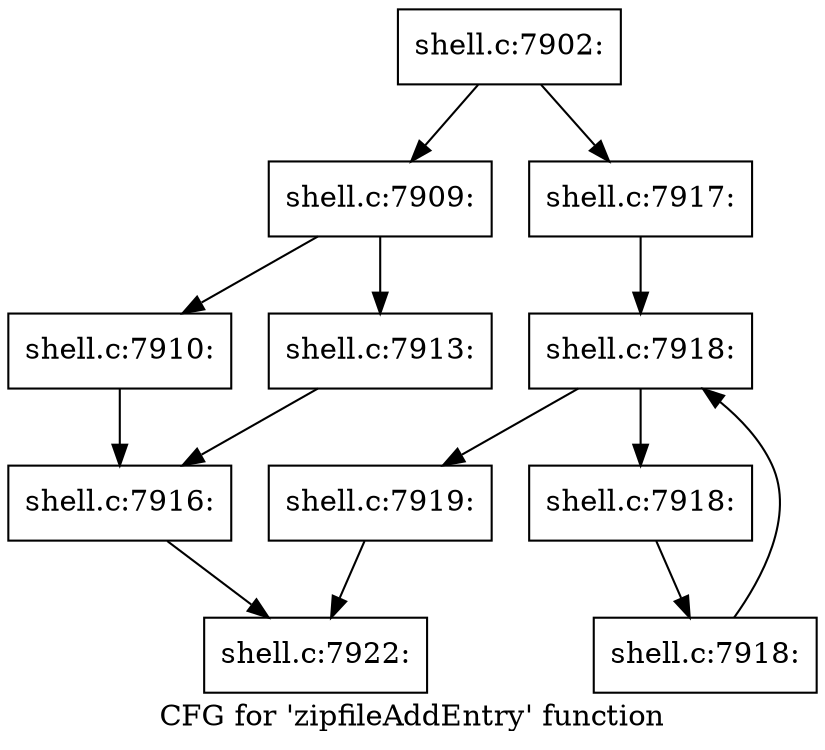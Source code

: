 digraph "CFG for 'zipfileAddEntry' function" {
	label="CFG for 'zipfileAddEntry' function";

	Node0x560276af50e0 [shape=record,label="{shell.c:7902:}"];
	Node0x560276af50e0 -> Node0x560276b027d0;
	Node0x560276af50e0 -> Node0x560276b02870;
	Node0x560276b027d0 [shape=record,label="{shell.c:7909:}"];
	Node0x560276b027d0 -> Node0x560276b02ba0;
	Node0x560276b027d0 -> Node0x560276b02c40;
	Node0x560276b02ba0 [shape=record,label="{shell.c:7910:}"];
	Node0x560276b02ba0 -> Node0x560276b02bf0;
	Node0x560276b02c40 [shape=record,label="{shell.c:7913:}"];
	Node0x560276b02c40 -> Node0x560276b02bf0;
	Node0x560276b02bf0 [shape=record,label="{shell.c:7916:}"];
	Node0x560276b02bf0 -> Node0x560276b02820;
	Node0x560276b02870 [shape=record,label="{shell.c:7917:}"];
	Node0x560276b02870 -> Node0x560276b04650;
	Node0x560276b04650 [shape=record,label="{shell.c:7918:}"];
	Node0x560276b04650 -> Node0x560276b04870;
	Node0x560276b04650 -> Node0x560276b04310;
	Node0x560276b04870 [shape=record,label="{shell.c:7918:}"];
	Node0x560276b04870 -> Node0x560276b047e0;
	Node0x560276b047e0 [shape=record,label="{shell.c:7918:}"];
	Node0x560276b047e0 -> Node0x560276b04650;
	Node0x560276b04310 [shape=record,label="{shell.c:7919:}"];
	Node0x560276b04310 -> Node0x560276b02820;
	Node0x560276b02820 [shape=record,label="{shell.c:7922:}"];
}
